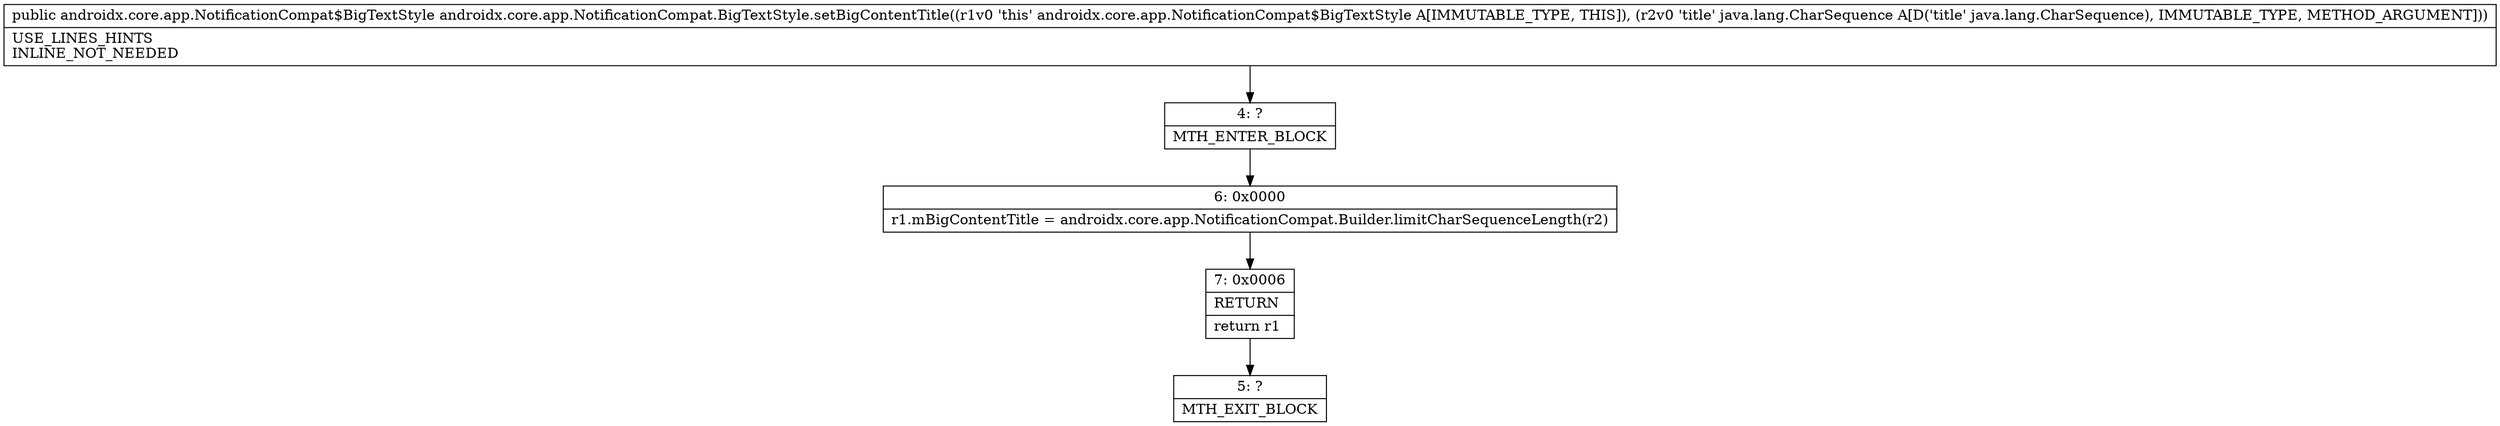 digraph "CFG forandroidx.core.app.NotificationCompat.BigTextStyle.setBigContentTitle(Ljava\/lang\/CharSequence;)Landroidx\/core\/app\/NotificationCompat$BigTextStyle;" {
Node_4 [shape=record,label="{4\:\ ?|MTH_ENTER_BLOCK\l}"];
Node_6 [shape=record,label="{6\:\ 0x0000|r1.mBigContentTitle = androidx.core.app.NotificationCompat.Builder.limitCharSequenceLength(r2)\l}"];
Node_7 [shape=record,label="{7\:\ 0x0006|RETURN\l|return r1\l}"];
Node_5 [shape=record,label="{5\:\ ?|MTH_EXIT_BLOCK\l}"];
MethodNode[shape=record,label="{public androidx.core.app.NotificationCompat$BigTextStyle androidx.core.app.NotificationCompat.BigTextStyle.setBigContentTitle((r1v0 'this' androidx.core.app.NotificationCompat$BigTextStyle A[IMMUTABLE_TYPE, THIS]), (r2v0 'title' java.lang.CharSequence A[D('title' java.lang.CharSequence), IMMUTABLE_TYPE, METHOD_ARGUMENT]))  | USE_LINES_HINTS\lINLINE_NOT_NEEDED\l}"];
MethodNode -> Node_4;Node_4 -> Node_6;
Node_6 -> Node_7;
Node_7 -> Node_5;
}

